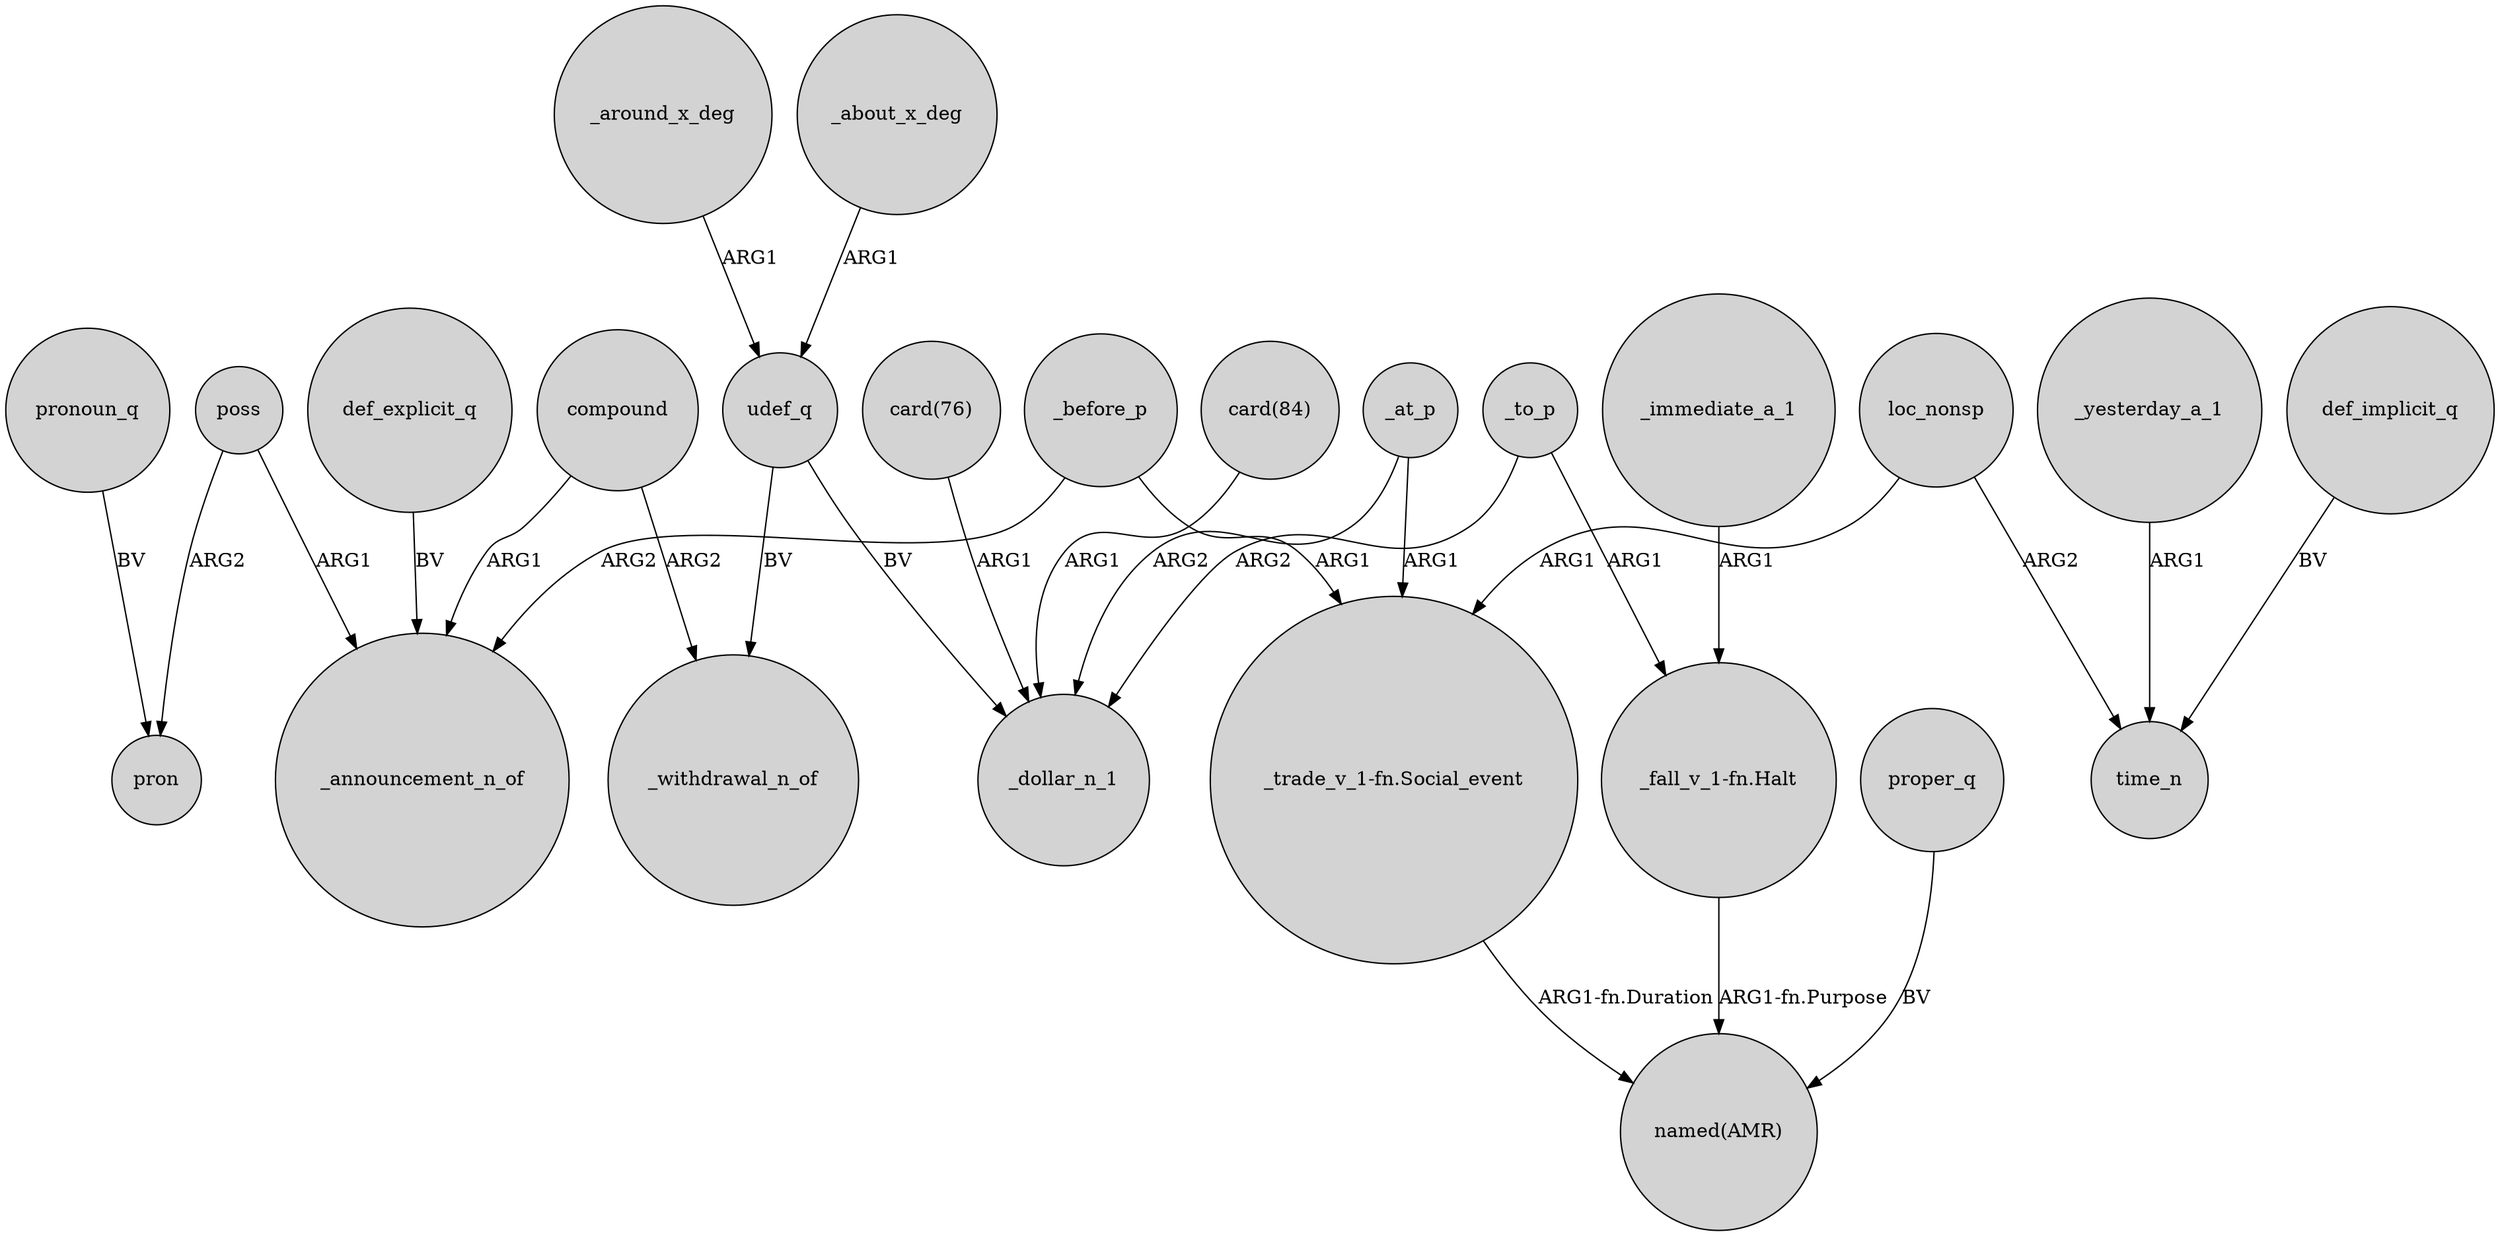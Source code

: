 digraph {
	node [shape=circle style=filled]
	_around_x_deg -> udef_q [label=ARG1]
	udef_q -> _withdrawal_n_of [label=BV]
	compound -> _withdrawal_n_of [label=ARG2]
	poss -> _announcement_n_of [label=ARG1]
	_yesterday_a_1 -> time_n [label=ARG1]
	_to_p -> _dollar_n_1 [label=ARG2]
	_before_p -> "_trade_v_1-fn.Social_event" [label=ARG1]
	_at_p -> "_trade_v_1-fn.Social_event" [label=ARG1]
	_about_x_deg -> udef_q [label=ARG1]
	_immediate_a_1 -> "_fall_v_1-fn.Halt" [label=ARG1]
	pronoun_q -> pron [label=BV]
	poss -> pron [label=ARG2]
	_at_p -> _dollar_n_1 [label=ARG2]
	compound -> _announcement_n_of [label=ARG1]
	"_fall_v_1-fn.Halt" -> "named(AMR)" [label="ARG1-fn.Purpose"]
	udef_q -> _dollar_n_1 [label=BV]
	"card(76)" -> _dollar_n_1 [label=ARG1]
	"_trade_v_1-fn.Social_event" -> "named(AMR)" [label="ARG1-fn.Duration"]
	_before_p -> _announcement_n_of [label=ARG2]
	proper_q -> "named(AMR)" [label=BV]
	loc_nonsp -> time_n [label=ARG2]
	"card(84)" -> _dollar_n_1 [label=ARG1]
	def_explicit_q -> _announcement_n_of [label=BV]
	loc_nonsp -> "_trade_v_1-fn.Social_event" [label=ARG1]
	_to_p -> "_fall_v_1-fn.Halt" [label=ARG1]
	def_implicit_q -> time_n [label=BV]
}
